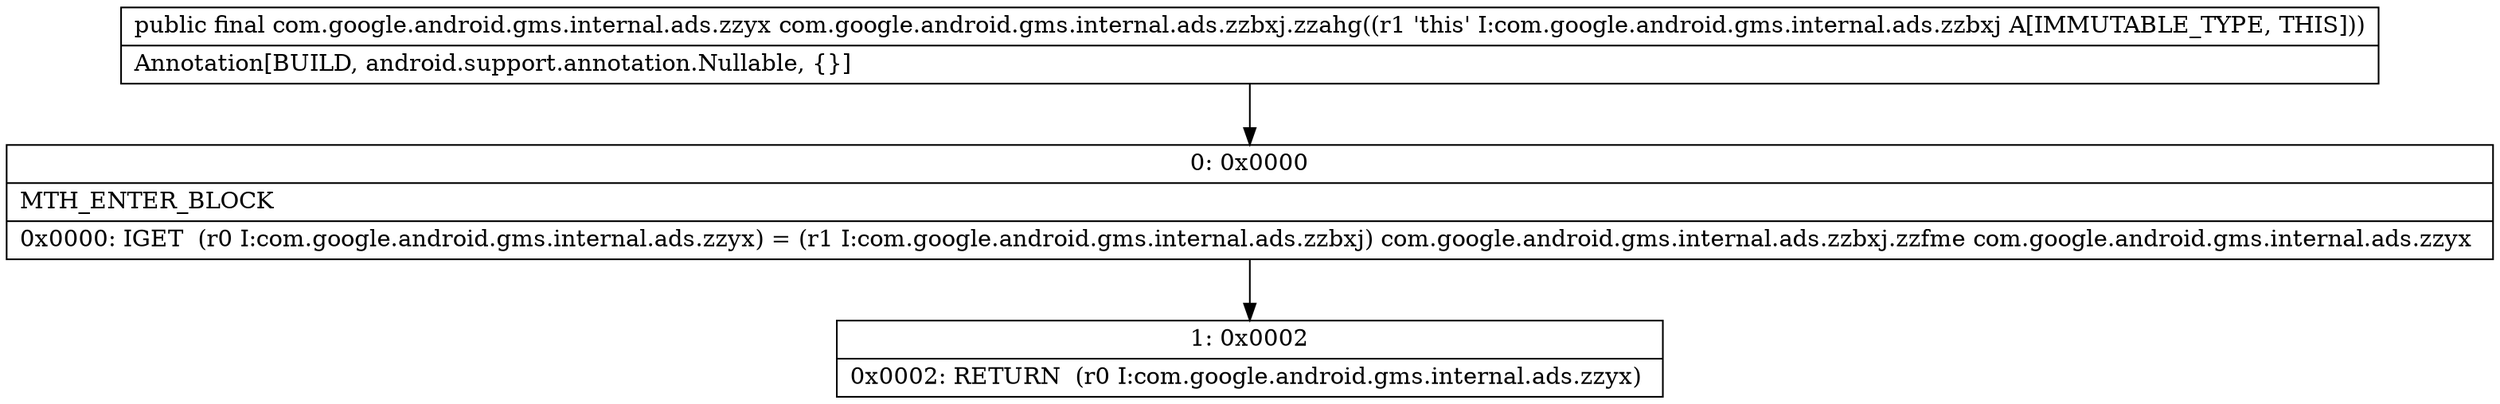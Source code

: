 digraph "CFG forcom.google.android.gms.internal.ads.zzbxj.zzahg()Lcom\/google\/android\/gms\/internal\/ads\/zzyx;" {
Node_0 [shape=record,label="{0\:\ 0x0000|MTH_ENTER_BLOCK\l|0x0000: IGET  (r0 I:com.google.android.gms.internal.ads.zzyx) = (r1 I:com.google.android.gms.internal.ads.zzbxj) com.google.android.gms.internal.ads.zzbxj.zzfme com.google.android.gms.internal.ads.zzyx \l}"];
Node_1 [shape=record,label="{1\:\ 0x0002|0x0002: RETURN  (r0 I:com.google.android.gms.internal.ads.zzyx) \l}"];
MethodNode[shape=record,label="{public final com.google.android.gms.internal.ads.zzyx com.google.android.gms.internal.ads.zzbxj.zzahg((r1 'this' I:com.google.android.gms.internal.ads.zzbxj A[IMMUTABLE_TYPE, THIS]))  | Annotation[BUILD, android.support.annotation.Nullable, \{\}]\l}"];
MethodNode -> Node_0;
Node_0 -> Node_1;
}

